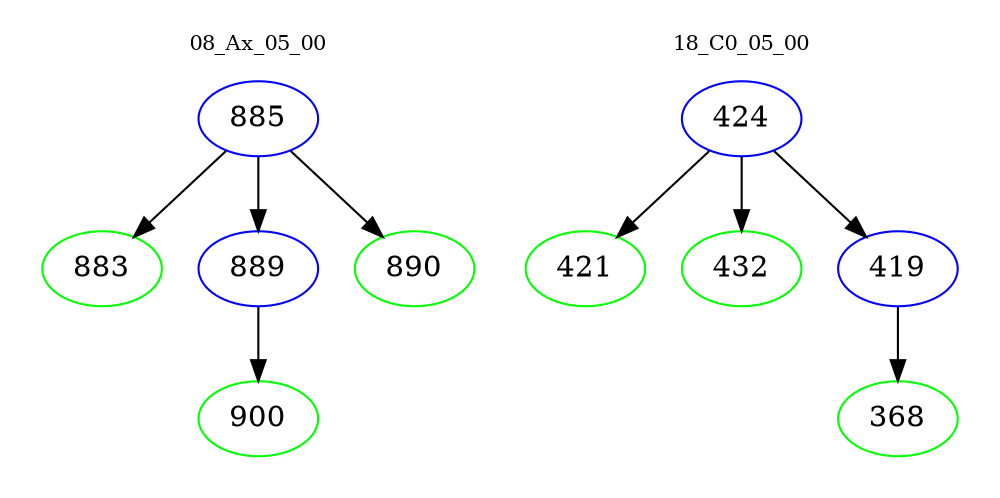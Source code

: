 digraph{
subgraph cluster_0 {
color = white
label = "08_Ax_05_00";
fontsize=10;
T0_885 [label="885", color="blue"]
T0_885 -> T0_883 [color="black"]
T0_883 [label="883", color="green"]
T0_885 -> T0_889 [color="black"]
T0_889 [label="889", color="blue"]
T0_889 -> T0_900 [color="black"]
T0_900 [label="900", color="green"]
T0_885 -> T0_890 [color="black"]
T0_890 [label="890", color="green"]
}
subgraph cluster_1 {
color = white
label = "18_C0_05_00";
fontsize=10;
T1_424 [label="424", color="blue"]
T1_424 -> T1_421 [color="black"]
T1_421 [label="421", color="green"]
T1_424 -> T1_432 [color="black"]
T1_432 [label="432", color="green"]
T1_424 -> T1_419 [color="black"]
T1_419 [label="419", color="blue"]
T1_419 -> T1_368 [color="black"]
T1_368 [label="368", color="green"]
}
}
